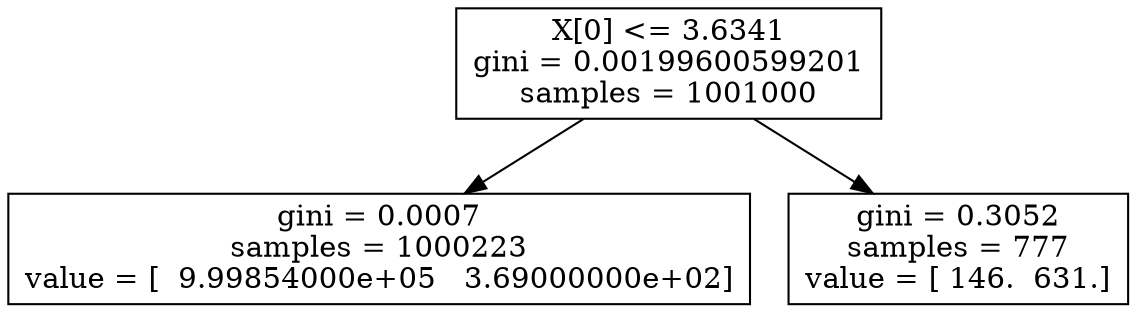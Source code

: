 digraph Tree {
0 [label="X[0] <= 3.6341\ngini = 0.00199600599201\nsamples = 1001000", shape="box"] ;
1 [label="gini = 0.0007\nsamples = 1000223\nvalue = [  9.99854000e+05   3.69000000e+02]", shape="box"] ;
0 -> 1 ;
2 [label="gini = 0.3052\nsamples = 777\nvalue = [ 146.  631.]", shape="box"] ;
0 -> 2 ;
}